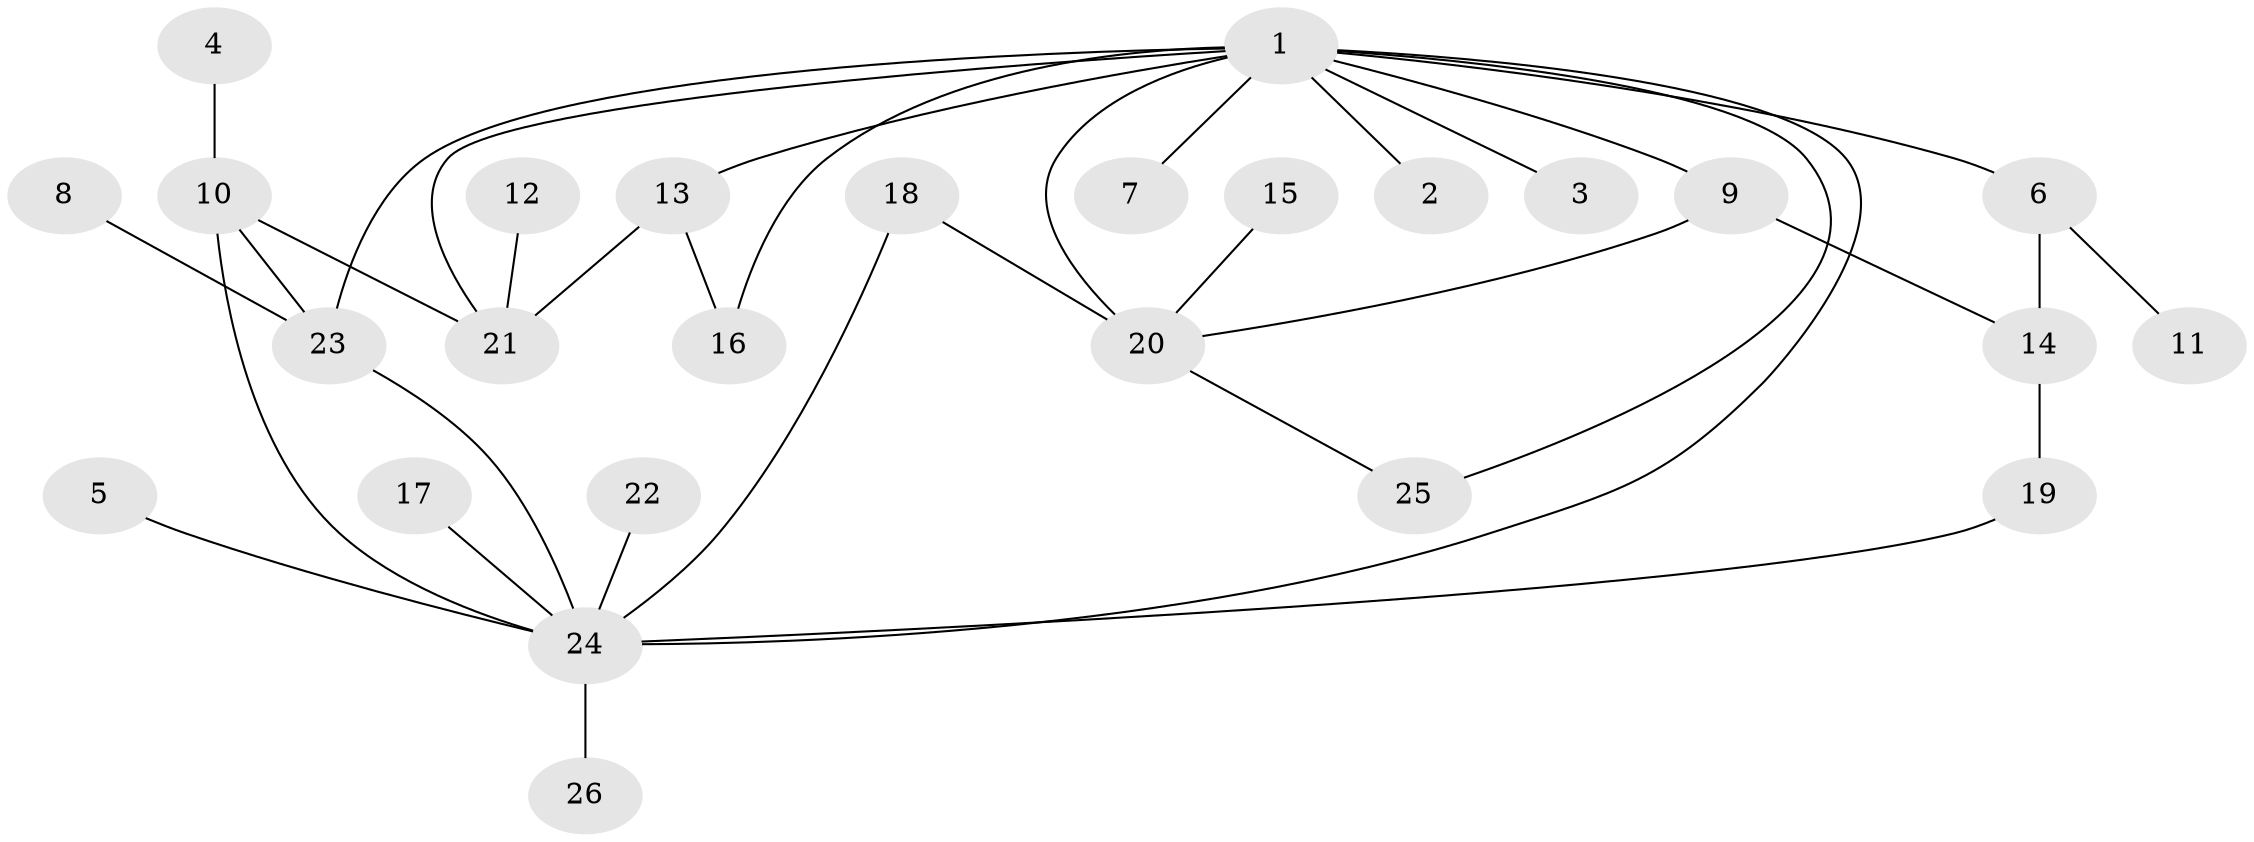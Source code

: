 // original degree distribution, {1: 0.39215686274509803, 10: 0.0196078431372549, 6: 0.0196078431372549, 11: 0.0196078431372549, 2: 0.3137254901960784, 3: 0.11764705882352941, 4: 0.058823529411764705, 5: 0.058823529411764705}
// Generated by graph-tools (version 1.1) at 2025/25/03/09/25 03:25:58]
// undirected, 26 vertices, 35 edges
graph export_dot {
graph [start="1"]
  node [color=gray90,style=filled];
  1;
  2;
  3;
  4;
  5;
  6;
  7;
  8;
  9;
  10;
  11;
  12;
  13;
  14;
  15;
  16;
  17;
  18;
  19;
  20;
  21;
  22;
  23;
  24;
  25;
  26;
  1 -- 2 [weight=1.0];
  1 -- 3 [weight=1.0];
  1 -- 6 [weight=2.0];
  1 -- 7 [weight=1.0];
  1 -- 9 [weight=1.0];
  1 -- 13 [weight=1.0];
  1 -- 16 [weight=1.0];
  1 -- 20 [weight=2.0];
  1 -- 21 [weight=1.0];
  1 -- 23 [weight=1.0];
  1 -- 24 [weight=1.0];
  1 -- 25 [weight=1.0];
  4 -- 10 [weight=1.0];
  5 -- 24 [weight=1.0];
  6 -- 11 [weight=1.0];
  6 -- 14 [weight=1.0];
  8 -- 23 [weight=1.0];
  9 -- 14 [weight=1.0];
  9 -- 20 [weight=1.0];
  10 -- 21 [weight=1.0];
  10 -- 23 [weight=1.0];
  10 -- 24 [weight=1.0];
  12 -- 21 [weight=1.0];
  13 -- 16 [weight=1.0];
  13 -- 21 [weight=1.0];
  14 -- 19 [weight=1.0];
  15 -- 20 [weight=1.0];
  17 -- 24 [weight=1.0];
  18 -- 20 [weight=1.0];
  18 -- 24 [weight=1.0];
  19 -- 24 [weight=1.0];
  20 -- 25 [weight=1.0];
  22 -- 24 [weight=1.0];
  23 -- 24 [weight=1.0];
  24 -- 26 [weight=1.0];
}
